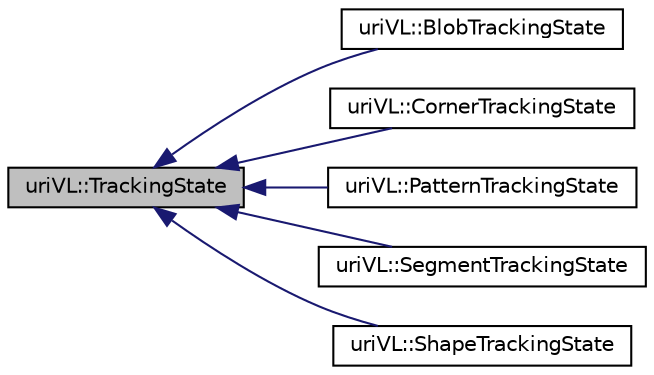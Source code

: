 digraph "uriVL::TrackingState"
{
  edge [fontname="Helvetica",fontsize="10",labelfontname="Helvetica",labelfontsize="10"];
  node [fontname="Helvetica",fontsize="10",shape=record];
  rankdir="LR";
  Node1 [label="uriVL::TrackingState",height=0.2,width=0.4,color="black", fillcolor="grey75", style="filled", fontcolor="black"];
  Node1 -> Node2 [dir="back",color="midnightblue",fontsize="10",style="solid",fontname="Helvetica"];
  Node2 [label="uriVL::BlobTrackingState",height=0.2,width=0.4,color="black", fillcolor="white", style="filled",URL="$classuriVL_1_1BlobTrackingState.html"];
  Node1 -> Node3 [dir="back",color="midnightblue",fontsize="10",style="solid",fontname="Helvetica"];
  Node3 [label="uriVL::CornerTrackingState",height=0.2,width=0.4,color="black", fillcolor="white", style="filled",URL="$classuriVL_1_1CornerTrackingState.html"];
  Node1 -> Node4 [dir="back",color="midnightblue",fontsize="10",style="solid",fontname="Helvetica"];
  Node4 [label="uriVL::PatternTrackingState",height=0.2,width=0.4,color="black", fillcolor="white", style="filled",URL="$classuriVL_1_1PatternTrackingState.html"];
  Node1 -> Node5 [dir="back",color="midnightblue",fontsize="10",style="solid",fontname="Helvetica"];
  Node5 [label="uriVL::SegmentTrackingState",height=0.2,width=0.4,color="black", fillcolor="white", style="filled",URL="$classuriVL_1_1SegmentTrackingState.html"];
  Node1 -> Node6 [dir="back",color="midnightblue",fontsize="10",style="solid",fontname="Helvetica"];
  Node6 [label="uriVL::ShapeTrackingState",height=0.2,width=0.4,color="black", fillcolor="white", style="filled",URL="$classuriVL_1_1ShapeTrackingState.html"];
}
